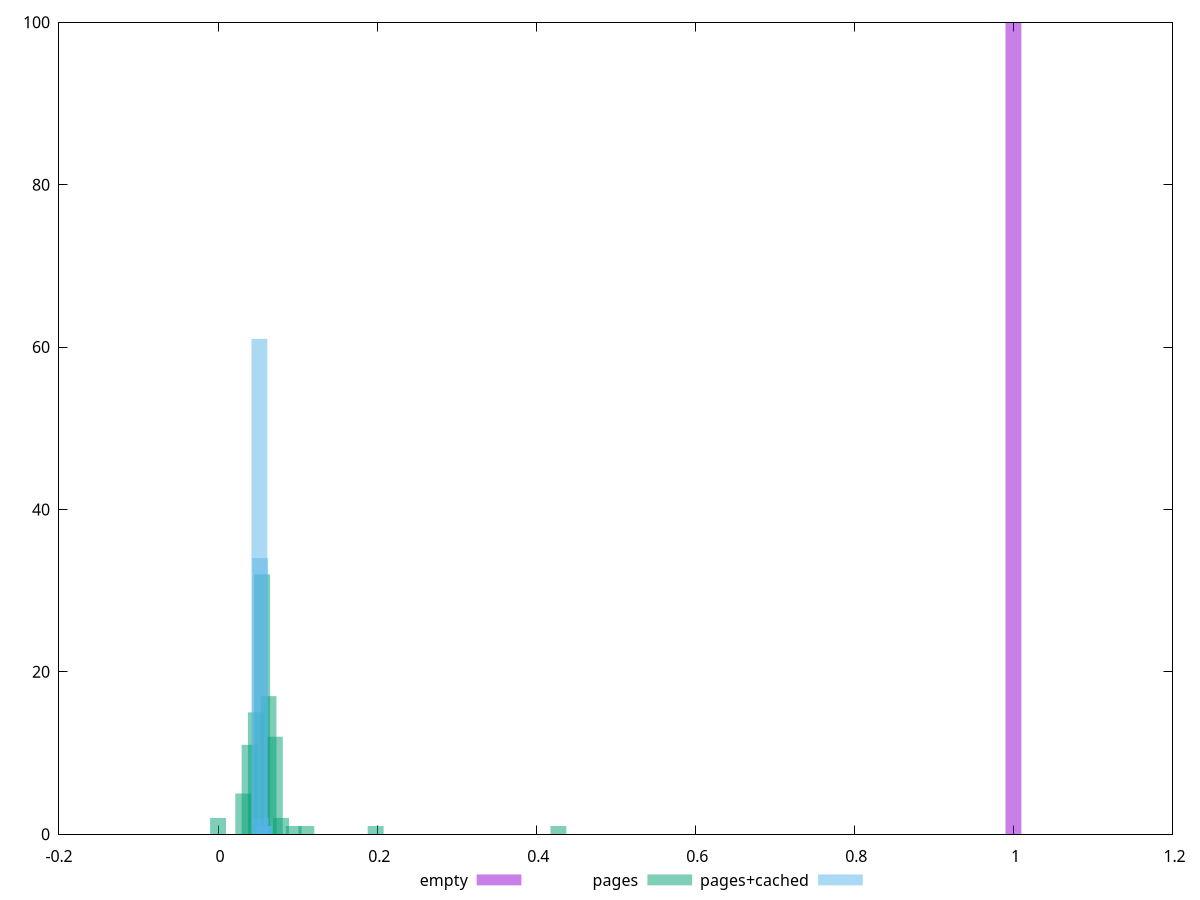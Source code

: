 $_empty <<EOF
1 100
EOF
$_pages <<EOF
0 2
0.03962252637223641 11
0.06339604219557825 17
0.055471536921130965 32
0.04754703164668368 15
0.07132054747002553 12
0.19811263186118203 1
0.07924505274447281 2
0.031698021097789124 5
0.09509406329336736 1
0.4279232848201532 1
0.11094307384226193 1
EOF
$_pagesCached <<EOF
0.05641401568806806 1
0.058635039927755775 1
0.052860376904567706 34
0.05774663023188069 1
0.05197196720869262 61
0.05419299144838034 2
EOF
set key outside below
set terminal pngcairo
set output "report_00005_2020-11-02T22-26-11.212Z/unused-javascript/unused-javascript_empty_pages_pages+cached+hist.png"
set boxwidth 0.02
set style fill transparent solid 0.5 noborder
set yrange [0:100]
plot $_empty title "empty" with boxes ,$_pages title "pages" with boxes ,$_pagesCached title "pages+cached" with boxes ,
